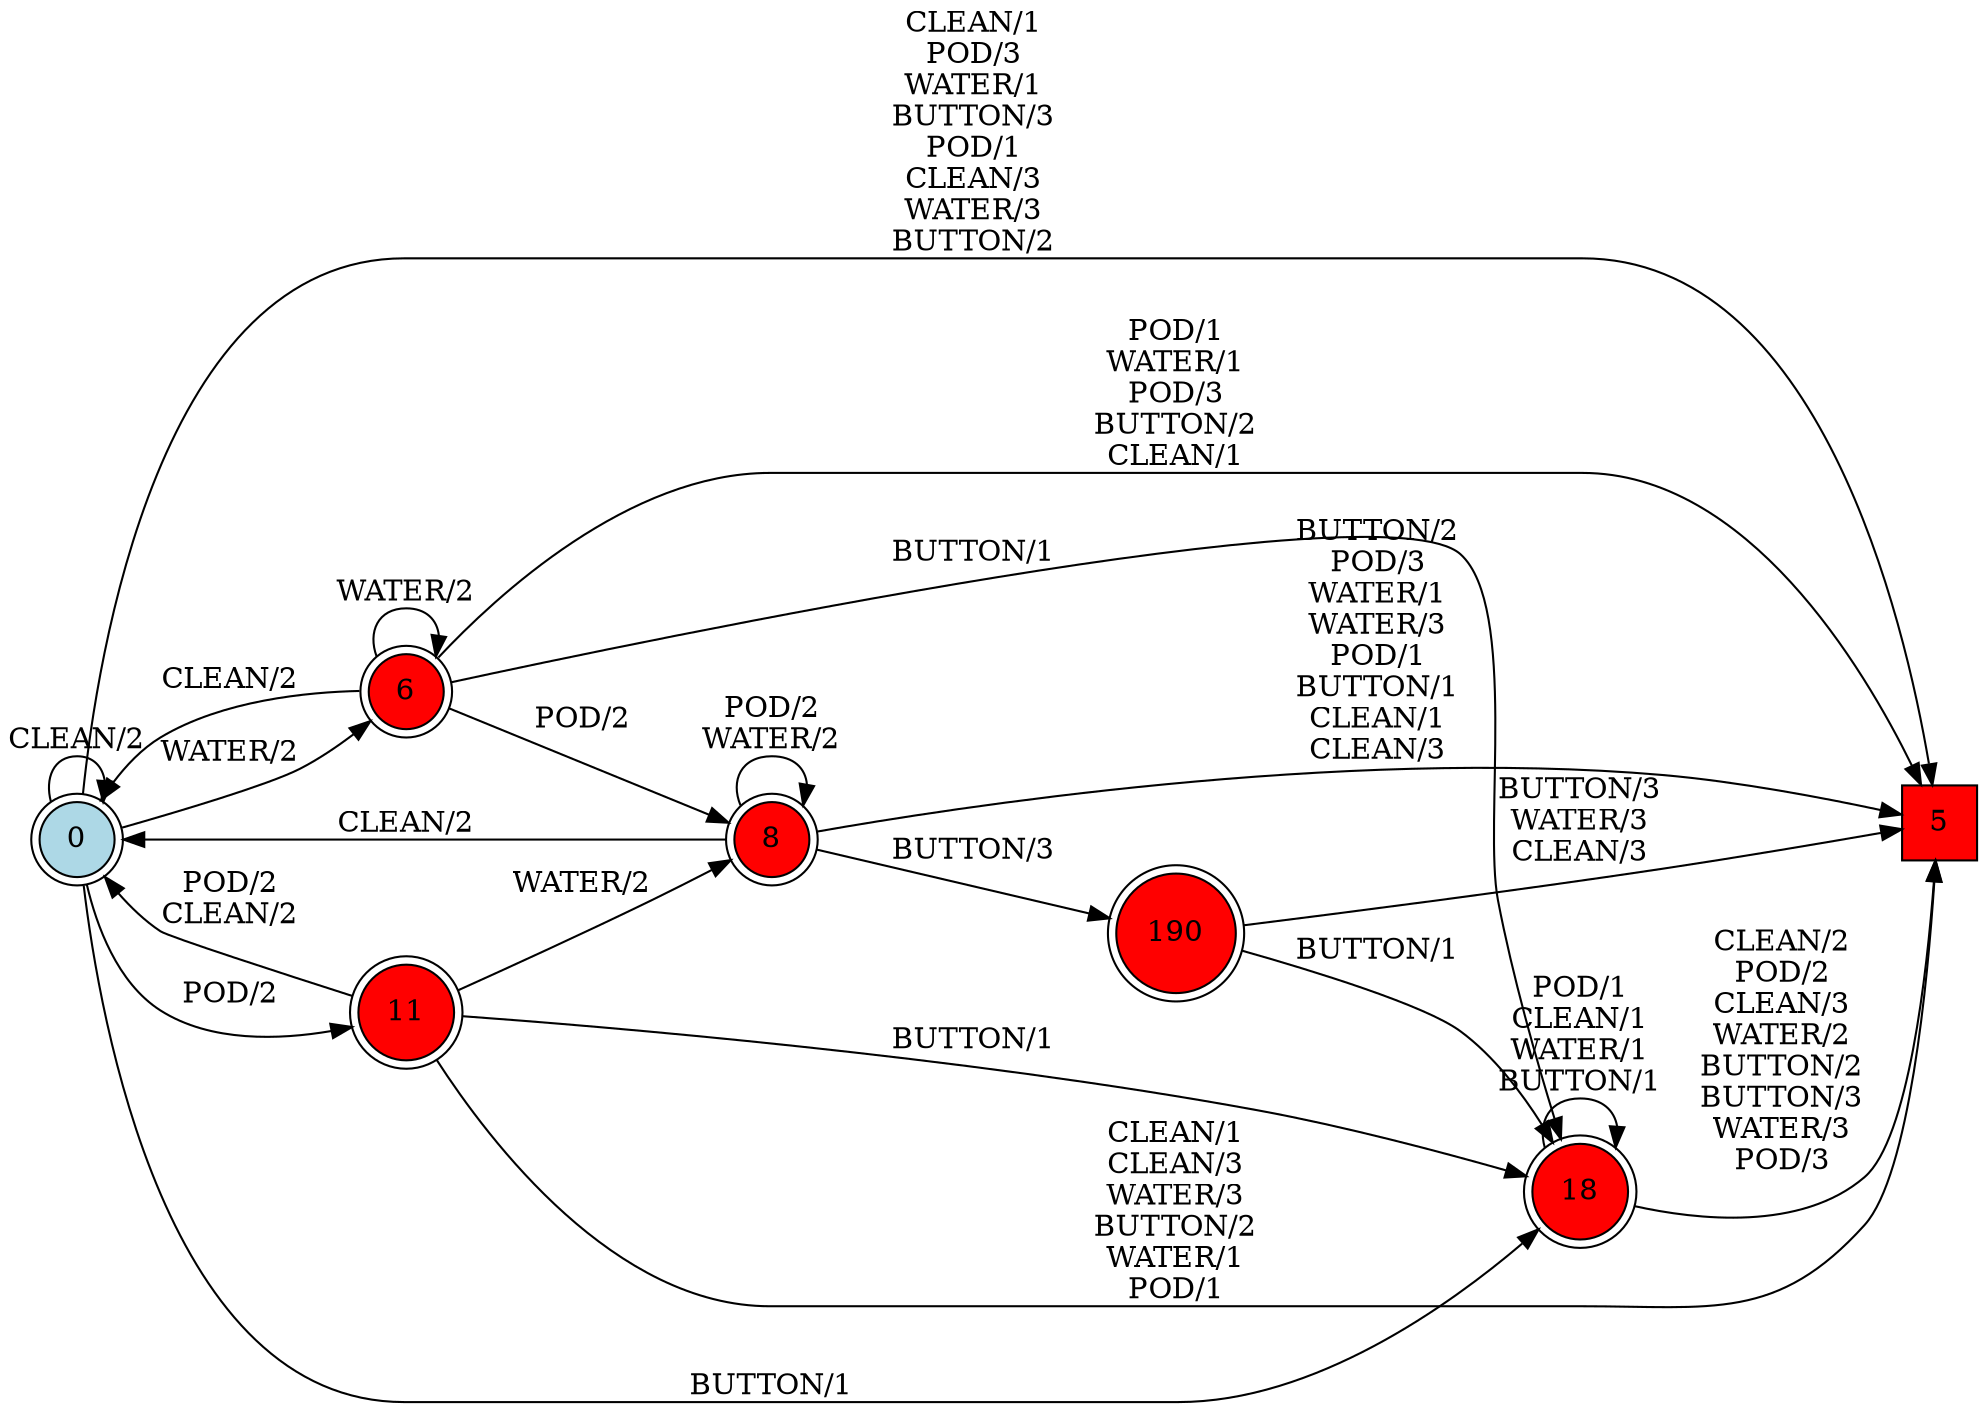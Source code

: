 digraph G {
  rankdir=LR;
  node [shape=circle, style=filled, fillcolor=white];
  "0" [isInitial=True, fillcolor=lightblue, shape=doublecircle];
  "5" [fillcolor=red, shape=square];
  "6" [fillcolor=red, shape=doublecircle];
  "8" [fillcolor=red, shape=doublecircle];
  "11" [fillcolor=red, shape=doublecircle];
  "18" [fillcolor=red, shape=doublecircle];
  "190" [fillcolor=red, shape=doublecircle];
  "0" -> "6" [label="WATER/2"];
  "0" -> "11" [label="POD/2"];
  "0" -> "18" [label="BUTTON/1"];
  "0" -> "5" [label="CLEAN/1\nPOD/3\nWATER/1\nBUTTON/3\nPOD/1\nCLEAN/3\nWATER/3\nBUTTON/2"];
  "0" -> "0" [label="CLEAN/2"];
  "6" -> "8" [label="POD/2"];
  "6" -> "5" [label="POD/1\nWATER/1\nPOD/3\nBUTTON/2\nCLEAN/1"];
  "6" -> "0" [label="CLEAN/2"];
  "6" -> "18" [label="BUTTON/1"];
  "6" -> "6" [label="WATER/2"];
  "8" -> "190" [label="BUTTON/3"];
  "8" -> "5" [label="BUTTON/2\nPOD/3\nWATER/1\nWATER/3\nPOD/1\nBUTTON/1\nCLEAN/1\nCLEAN/3"];
  "8" -> "0" [label="CLEAN/2"];
  "8" -> "8" [label="POD/2\nWATER/2"];
  "11" -> "5" [label="CLEAN/1\nCLEAN/3\nWATER/3\nBUTTON/2\nWATER/1\nPOD/1"];
  "11" -> "0" [label="POD/2\nCLEAN/2"];
  "11" -> "18" [label="BUTTON/1"];
  "11" -> "8" [label="WATER/2"];
  "18" -> "5" [label="CLEAN/2\nPOD/2\nCLEAN/3\nWATER/2\nBUTTON/2\nBUTTON/3\nWATER/3\nPOD/3"];
  "18" -> "18" [label="POD/1\nCLEAN/1\nWATER/1\nBUTTON/1"];
  "190" -> "5" [label="BUTTON/3\nWATER/3\nCLEAN/3"];
  "190" -> "18" [label="BUTTON/1"];
}